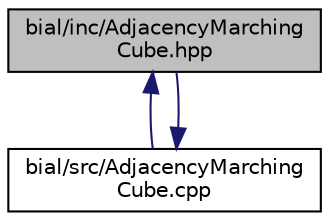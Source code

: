 digraph "bial/inc/AdjacencyMarchingCube.hpp"
{
  edge [fontname="Helvetica",fontsize="10",labelfontname="Helvetica",labelfontsize="10"];
  node [fontname="Helvetica",fontsize="10",shape=record];
  Node1 [label="bial/inc/AdjacencyMarching\lCube.hpp",height=0.2,width=0.4,color="black", fillcolor="grey75", style="filled", fontcolor="black"];
  Node1 -> Node2 [dir="back",color="midnightblue",fontsize="10",style="solid",fontname="Helvetica"];
  Node2 [label="bial/src/AdjacencyMarching\lCube.cpp",height=0.2,width=0.4,color="black", fillcolor="white", style="filled",URL="$_adjacency_marching_cube_8cpp.html"];
  Node2 -> Node1 [dir="back",color="midnightblue",fontsize="10",style="solid",fontname="Helvetica"];
}
